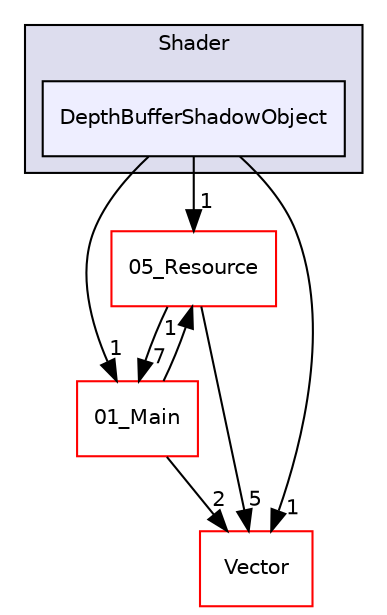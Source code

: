 digraph "C:/HAL/PG関係/03_作成プログラム/03_HAL授業/就職作品/Project/source/04_Tool/ComponentManager/DrawManager/Shader/DepthBufferShadowObject" {
  compound=true
  node [ fontsize="10", fontname="Helvetica"];
  edge [ labelfontsize="10", labelfontname="Helvetica"];
  subgraph clusterdir_e3df25693722edcb86fe80a2230154c3 {
    graph [ bgcolor="#ddddee", pencolor="black", label="Shader" fontname="Helvetica", fontsize="10", URL="dir_e3df25693722edcb86fe80a2230154c3.html"]
  dir_395fdbdb86dd728532a1818657504cc3 [shape=box, label="DepthBufferShadowObject", style="filled", fillcolor="#eeeeff", pencolor="black", URL="dir_395fdbdb86dd728532a1818657504cc3.html"];
  }
  dir_6e58c436369e4a795ef16d3c489c4702 [shape=box label="05_Resource" fillcolor="white" style="filled" color="red" URL="dir_6e58c436369e4a795ef16d3c489c4702.html"];
  dir_b2ee2f4b37d8460d9f5246ffd8c74e11 [shape=box label="01_Main" fillcolor="white" style="filled" color="red" URL="dir_b2ee2f4b37d8460d9f5246ffd8c74e11.html"];
  dir_e5c1ae2f1092e95ef2033dbd3d9e326c [shape=box label="Vector" fillcolor="white" style="filled" color="red" URL="dir_e5c1ae2f1092e95ef2033dbd3d9e326c.html"];
  dir_395fdbdb86dd728532a1818657504cc3->dir_6e58c436369e4a795ef16d3c489c4702 [headlabel="1", labeldistance=1.5 headhref="dir_000120_000158.html"];
  dir_395fdbdb86dd728532a1818657504cc3->dir_b2ee2f4b37d8460d9f5246ffd8c74e11 [headlabel="1", labeldistance=1.5 headhref="dir_000120_000001.html"];
  dir_395fdbdb86dd728532a1818657504cc3->dir_e5c1ae2f1092e95ef2033dbd3d9e326c [headlabel="1", labeldistance=1.5 headhref="dir_000120_000149.html"];
  dir_6e58c436369e4a795ef16d3c489c4702->dir_b2ee2f4b37d8460d9f5246ffd8c74e11 [headlabel="7", labeldistance=1.5 headhref="dir_000158_000001.html"];
  dir_6e58c436369e4a795ef16d3c489c4702->dir_e5c1ae2f1092e95ef2033dbd3d9e326c [headlabel="5", labeldistance=1.5 headhref="dir_000158_000149.html"];
  dir_b2ee2f4b37d8460d9f5246ffd8c74e11->dir_6e58c436369e4a795ef16d3c489c4702 [headlabel="1", labeldistance=1.5 headhref="dir_000001_000158.html"];
  dir_b2ee2f4b37d8460d9f5246ffd8c74e11->dir_e5c1ae2f1092e95ef2033dbd3d9e326c [headlabel="2", labeldistance=1.5 headhref="dir_000001_000149.html"];
}
